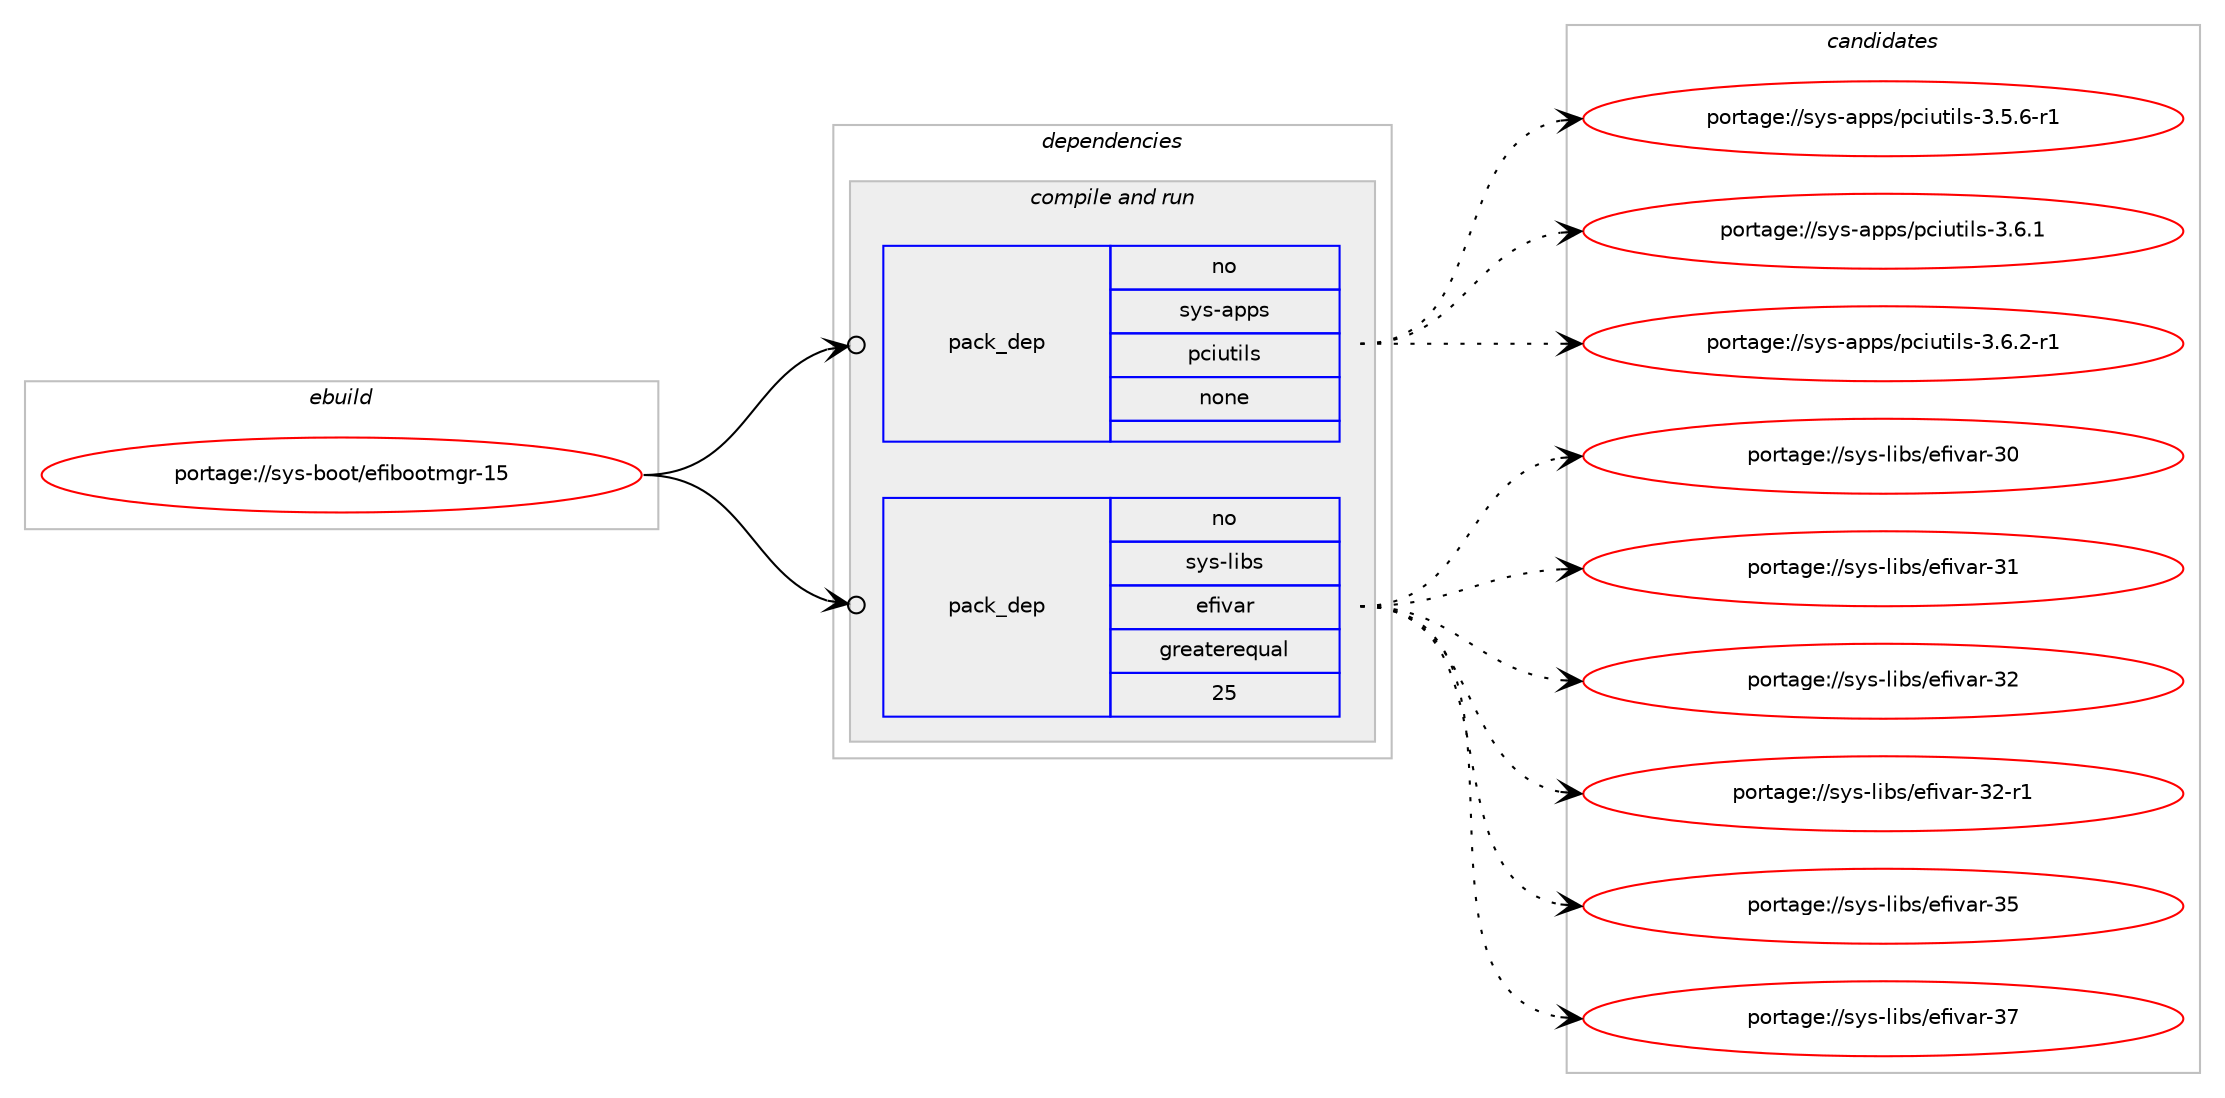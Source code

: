 digraph prolog {

# *************
# Graph options
# *************

newrank=true;
concentrate=true;
compound=true;
graph [rankdir=LR,fontname=Helvetica,fontsize=10,ranksep=1.5];#, ranksep=2.5, nodesep=0.2];
edge  [arrowhead=vee];
node  [fontname=Helvetica,fontsize=10];

# **********
# The ebuild
# **********

subgraph cluster_leftcol {
color=gray;
rank=same;
label=<<i>ebuild</i>>;
id [label="portage://sys-boot/efibootmgr-15", color=red, width=4, href="../sys-boot/efibootmgr-15.svg"];
}

# ****************
# The dependencies
# ****************

subgraph cluster_midcol {
color=gray;
label=<<i>dependencies</i>>;
subgraph cluster_compile {
fillcolor="#eeeeee";
style=filled;
label=<<i>compile</i>>;
}
subgraph cluster_compileandrun {
fillcolor="#eeeeee";
style=filled;
label=<<i>compile and run</i>>;
subgraph pack306938 {
dependency414780 [label=<<TABLE BORDER="0" CELLBORDER="1" CELLSPACING="0" CELLPADDING="4" WIDTH="220"><TR><TD ROWSPAN="6" CELLPADDING="30">pack_dep</TD></TR><TR><TD WIDTH="110">no</TD></TR><TR><TD>sys-apps</TD></TR><TR><TD>pciutils</TD></TR><TR><TD>none</TD></TR><TR><TD></TD></TR></TABLE>>, shape=none, color=blue];
}
id:e -> dependency414780:w [weight=20,style="solid",arrowhead="odotvee"];
subgraph pack306939 {
dependency414781 [label=<<TABLE BORDER="0" CELLBORDER="1" CELLSPACING="0" CELLPADDING="4" WIDTH="220"><TR><TD ROWSPAN="6" CELLPADDING="30">pack_dep</TD></TR><TR><TD WIDTH="110">no</TD></TR><TR><TD>sys-libs</TD></TR><TR><TD>efivar</TD></TR><TR><TD>greaterequal</TD></TR><TR><TD>25</TD></TR></TABLE>>, shape=none, color=blue];
}
id:e -> dependency414781:w [weight=20,style="solid",arrowhead="odotvee"];
}
subgraph cluster_run {
fillcolor="#eeeeee";
style=filled;
label=<<i>run</i>>;
}
}

# **************
# The candidates
# **************

subgraph cluster_choices {
rank=same;
color=gray;
label=<<i>candidates</i>>;

subgraph choice306938 {
color=black;
nodesep=1;
choiceportage115121115459711211211547112991051171161051081154551465346544511449 [label="portage://sys-apps/pciutils-3.5.6-r1", color=red, width=4,href="../sys-apps/pciutils-3.5.6-r1.svg"];
choiceportage11512111545971121121154711299105117116105108115455146544649 [label="portage://sys-apps/pciutils-3.6.1", color=red, width=4,href="../sys-apps/pciutils-3.6.1.svg"];
choiceportage115121115459711211211547112991051171161051081154551465446504511449 [label="portage://sys-apps/pciutils-3.6.2-r1", color=red, width=4,href="../sys-apps/pciutils-3.6.2-r1.svg"];
dependency414780:e -> choiceportage115121115459711211211547112991051171161051081154551465346544511449:w [style=dotted,weight="100"];
dependency414780:e -> choiceportage11512111545971121121154711299105117116105108115455146544649:w [style=dotted,weight="100"];
dependency414780:e -> choiceportage115121115459711211211547112991051171161051081154551465446504511449:w [style=dotted,weight="100"];
}
subgraph choice306939 {
color=black;
nodesep=1;
choiceportage11512111545108105981154710110210511897114455148 [label="portage://sys-libs/efivar-30", color=red, width=4,href="../sys-libs/efivar-30.svg"];
choiceportage11512111545108105981154710110210511897114455149 [label="portage://sys-libs/efivar-31", color=red, width=4,href="../sys-libs/efivar-31.svg"];
choiceportage11512111545108105981154710110210511897114455150 [label="portage://sys-libs/efivar-32", color=red, width=4,href="../sys-libs/efivar-32.svg"];
choiceportage115121115451081059811547101102105118971144551504511449 [label="portage://sys-libs/efivar-32-r1", color=red, width=4,href="../sys-libs/efivar-32-r1.svg"];
choiceportage11512111545108105981154710110210511897114455153 [label="portage://sys-libs/efivar-35", color=red, width=4,href="../sys-libs/efivar-35.svg"];
choiceportage11512111545108105981154710110210511897114455155 [label="portage://sys-libs/efivar-37", color=red, width=4,href="../sys-libs/efivar-37.svg"];
dependency414781:e -> choiceportage11512111545108105981154710110210511897114455148:w [style=dotted,weight="100"];
dependency414781:e -> choiceportage11512111545108105981154710110210511897114455149:w [style=dotted,weight="100"];
dependency414781:e -> choiceportage11512111545108105981154710110210511897114455150:w [style=dotted,weight="100"];
dependency414781:e -> choiceportage115121115451081059811547101102105118971144551504511449:w [style=dotted,weight="100"];
dependency414781:e -> choiceportage11512111545108105981154710110210511897114455153:w [style=dotted,weight="100"];
dependency414781:e -> choiceportage11512111545108105981154710110210511897114455155:w [style=dotted,weight="100"];
}
}

}
